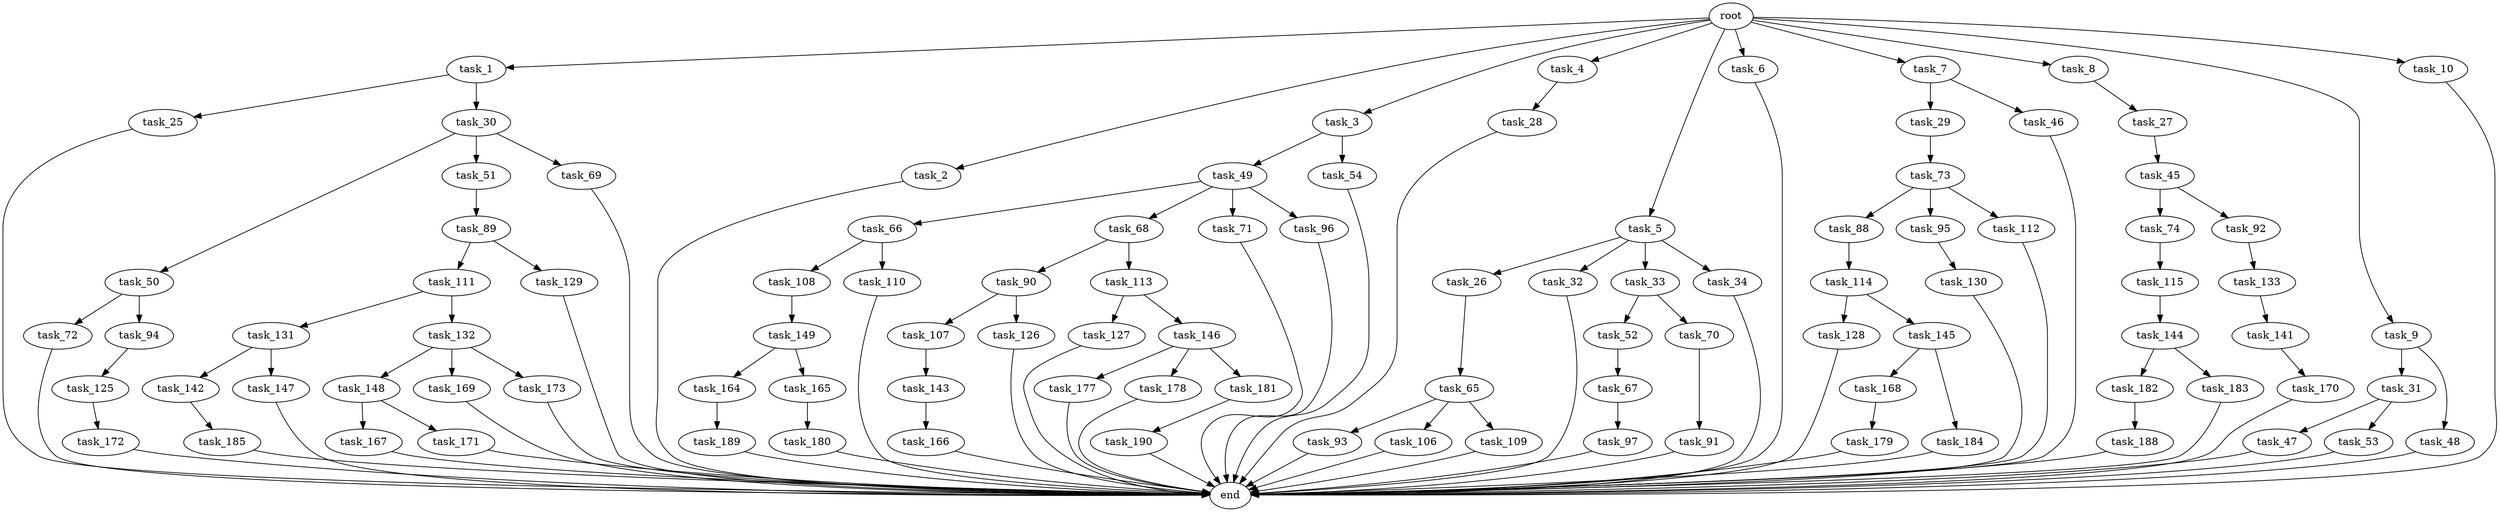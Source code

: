digraph G {
  root [size="0.000000"];
  task_1 [size="102.400000"];
  task_2 [size="102.400000"];
  task_3 [size="102.400000"];
  task_4 [size="102.400000"];
  task_5 [size="102.400000"];
  task_6 [size="102.400000"];
  task_7 [size="102.400000"];
  task_8 [size="102.400000"];
  task_9 [size="102.400000"];
  task_10 [size="102.400000"];
  task_25 [size="85899345920.000000"];
  task_26 [size="54975581388.800003"];
  task_27 [size="85899345920.000000"];
  task_28 [size="7730941132.800000"];
  task_29 [size="13743895347.200001"];
  task_30 [size="85899345920.000000"];
  task_31 [size="13743895347.200001"];
  task_32 [size="54975581388.800003"];
  task_33 [size="54975581388.800003"];
  task_34 [size="54975581388.800003"];
  task_45 [size="42090679500.800003"];
  task_46 [size="13743895347.200001"];
  task_47 [size="85899345920.000000"];
  task_48 [size="13743895347.200001"];
  task_49 [size="54975581388.800003"];
  task_50 [size="69578470195.199997"];
  task_51 [size="69578470195.199997"];
  task_52 [size="13743895347.200001"];
  task_53 [size="85899345920.000000"];
  task_54 [size="54975581388.800003"];
  task_65 [size="7730941132.800000"];
  task_66 [size="69578470195.199997"];
  task_67 [size="7730941132.800000"];
  task_68 [size="69578470195.199997"];
  task_69 [size="69578470195.199997"];
  task_70 [size="13743895347.200001"];
  task_71 [size="69578470195.199997"];
  task_72 [size="85899345920.000000"];
  task_73 [size="7730941132.800000"];
  task_74 [size="30923764531.200001"];
  task_88 [size="30923764531.200001"];
  task_89 [size="85899345920.000000"];
  task_90 [size="42090679500.800003"];
  task_91 [size="85899345920.000000"];
  task_92 [size="30923764531.200001"];
  task_93 [size="85899345920.000000"];
  task_94 [size="85899345920.000000"];
  task_95 [size="30923764531.200001"];
  task_96 [size="69578470195.199997"];
  task_97 [size="30923764531.200001"];
  task_106 [size="85899345920.000000"];
  task_107 [size="7730941132.800000"];
  task_108 [size="21474836480.000000"];
  task_109 [size="85899345920.000000"];
  task_110 [size="21474836480.000000"];
  task_111 [size="85899345920.000000"];
  task_112 [size="30923764531.200001"];
  task_113 [size="42090679500.800003"];
  task_114 [size="21474836480.000000"];
  task_115 [size="13743895347.200001"];
  task_125 [size="21474836480.000000"];
  task_126 [size="7730941132.800000"];
  task_127 [size="13743895347.200001"];
  task_128 [size="3435973836.800000"];
  task_129 [size="85899345920.000000"];
  task_130 [size="21474836480.000000"];
  task_131 [size="54975581388.800003"];
  task_132 [size="54975581388.800003"];
  task_133 [size="42090679500.800003"];
  task_141 [size="7730941132.800000"];
  task_142 [size="7730941132.800000"];
  task_143 [size="54975581388.800003"];
  task_144 [size="7730941132.800000"];
  task_145 [size="3435973836.800000"];
  task_146 [size="13743895347.200001"];
  task_147 [size="7730941132.800000"];
  task_148 [size="42090679500.800003"];
  task_149 [size="30923764531.200001"];
  task_164 [size="13743895347.200001"];
  task_165 [size="13743895347.200001"];
  task_166 [size="3435973836.800000"];
  task_167 [size="69578470195.199997"];
  task_168 [size="85899345920.000000"];
  task_169 [size="42090679500.800003"];
  task_170 [size="30923764531.200001"];
  task_171 [size="69578470195.199997"];
  task_172 [size="42090679500.800003"];
  task_173 [size="42090679500.800003"];
  task_177 [size="7730941132.800000"];
  task_178 [size="7730941132.800000"];
  task_179 [size="42090679500.800003"];
  task_180 [size="3435973836.800000"];
  task_181 [size="7730941132.800000"];
  task_182 [size="3435973836.800000"];
  task_183 [size="3435973836.800000"];
  task_184 [size="85899345920.000000"];
  task_185 [size="30923764531.200001"];
  task_188 [size="42090679500.800003"];
  task_189 [size="54975581388.800003"];
  task_190 [size="42090679500.800003"];
  end [size="0.000000"];

  root -> task_1 [size="1.000000"];
  root -> task_2 [size="1.000000"];
  root -> task_3 [size="1.000000"];
  root -> task_4 [size="1.000000"];
  root -> task_5 [size="1.000000"];
  root -> task_6 [size="1.000000"];
  root -> task_7 [size="1.000000"];
  root -> task_8 [size="1.000000"];
  root -> task_9 [size="1.000000"];
  root -> task_10 [size="1.000000"];
  task_1 -> task_25 [size="838860800.000000"];
  task_1 -> task_30 [size="838860800.000000"];
  task_2 -> end [size="1.000000"];
  task_3 -> task_49 [size="536870912.000000"];
  task_3 -> task_54 [size="536870912.000000"];
  task_4 -> task_28 [size="75497472.000000"];
  task_5 -> task_26 [size="536870912.000000"];
  task_5 -> task_32 [size="536870912.000000"];
  task_5 -> task_33 [size="536870912.000000"];
  task_5 -> task_34 [size="536870912.000000"];
  task_6 -> end [size="1.000000"];
  task_7 -> task_29 [size="134217728.000000"];
  task_7 -> task_46 [size="134217728.000000"];
  task_8 -> task_27 [size="838860800.000000"];
  task_9 -> task_31 [size="134217728.000000"];
  task_9 -> task_48 [size="134217728.000000"];
  task_10 -> end [size="1.000000"];
  task_25 -> end [size="1.000000"];
  task_26 -> task_65 [size="75497472.000000"];
  task_27 -> task_45 [size="411041792.000000"];
  task_28 -> end [size="1.000000"];
  task_29 -> task_73 [size="75497472.000000"];
  task_30 -> task_50 [size="679477248.000000"];
  task_30 -> task_51 [size="679477248.000000"];
  task_30 -> task_69 [size="679477248.000000"];
  task_31 -> task_47 [size="838860800.000000"];
  task_31 -> task_53 [size="838860800.000000"];
  task_32 -> end [size="1.000000"];
  task_33 -> task_52 [size="134217728.000000"];
  task_33 -> task_70 [size="134217728.000000"];
  task_34 -> end [size="1.000000"];
  task_45 -> task_74 [size="301989888.000000"];
  task_45 -> task_92 [size="301989888.000000"];
  task_46 -> end [size="1.000000"];
  task_47 -> end [size="1.000000"];
  task_48 -> end [size="1.000000"];
  task_49 -> task_66 [size="679477248.000000"];
  task_49 -> task_68 [size="679477248.000000"];
  task_49 -> task_71 [size="679477248.000000"];
  task_49 -> task_96 [size="679477248.000000"];
  task_50 -> task_72 [size="838860800.000000"];
  task_50 -> task_94 [size="838860800.000000"];
  task_51 -> task_89 [size="838860800.000000"];
  task_52 -> task_67 [size="75497472.000000"];
  task_53 -> end [size="1.000000"];
  task_54 -> end [size="1.000000"];
  task_65 -> task_93 [size="838860800.000000"];
  task_65 -> task_106 [size="838860800.000000"];
  task_65 -> task_109 [size="838860800.000000"];
  task_66 -> task_108 [size="209715200.000000"];
  task_66 -> task_110 [size="209715200.000000"];
  task_67 -> task_97 [size="301989888.000000"];
  task_68 -> task_90 [size="411041792.000000"];
  task_68 -> task_113 [size="411041792.000000"];
  task_69 -> end [size="1.000000"];
  task_70 -> task_91 [size="838860800.000000"];
  task_71 -> end [size="1.000000"];
  task_72 -> end [size="1.000000"];
  task_73 -> task_88 [size="301989888.000000"];
  task_73 -> task_95 [size="301989888.000000"];
  task_73 -> task_112 [size="301989888.000000"];
  task_74 -> task_115 [size="134217728.000000"];
  task_88 -> task_114 [size="209715200.000000"];
  task_89 -> task_111 [size="838860800.000000"];
  task_89 -> task_129 [size="838860800.000000"];
  task_90 -> task_107 [size="75497472.000000"];
  task_90 -> task_126 [size="75497472.000000"];
  task_91 -> end [size="1.000000"];
  task_92 -> task_133 [size="411041792.000000"];
  task_93 -> end [size="1.000000"];
  task_94 -> task_125 [size="209715200.000000"];
  task_95 -> task_130 [size="209715200.000000"];
  task_96 -> end [size="1.000000"];
  task_97 -> end [size="1.000000"];
  task_106 -> end [size="1.000000"];
  task_107 -> task_143 [size="536870912.000000"];
  task_108 -> task_149 [size="301989888.000000"];
  task_109 -> end [size="1.000000"];
  task_110 -> end [size="1.000000"];
  task_111 -> task_131 [size="536870912.000000"];
  task_111 -> task_132 [size="536870912.000000"];
  task_112 -> end [size="1.000000"];
  task_113 -> task_127 [size="134217728.000000"];
  task_113 -> task_146 [size="134217728.000000"];
  task_114 -> task_128 [size="33554432.000000"];
  task_114 -> task_145 [size="33554432.000000"];
  task_115 -> task_144 [size="75497472.000000"];
  task_125 -> task_172 [size="411041792.000000"];
  task_126 -> end [size="1.000000"];
  task_127 -> end [size="1.000000"];
  task_128 -> end [size="1.000000"];
  task_129 -> end [size="1.000000"];
  task_130 -> end [size="1.000000"];
  task_131 -> task_142 [size="75497472.000000"];
  task_131 -> task_147 [size="75497472.000000"];
  task_132 -> task_148 [size="411041792.000000"];
  task_132 -> task_169 [size="411041792.000000"];
  task_132 -> task_173 [size="411041792.000000"];
  task_133 -> task_141 [size="75497472.000000"];
  task_141 -> task_170 [size="301989888.000000"];
  task_142 -> task_185 [size="301989888.000000"];
  task_143 -> task_166 [size="33554432.000000"];
  task_144 -> task_182 [size="33554432.000000"];
  task_144 -> task_183 [size="33554432.000000"];
  task_145 -> task_168 [size="838860800.000000"];
  task_145 -> task_184 [size="838860800.000000"];
  task_146 -> task_177 [size="75497472.000000"];
  task_146 -> task_178 [size="75497472.000000"];
  task_146 -> task_181 [size="75497472.000000"];
  task_147 -> end [size="1.000000"];
  task_148 -> task_167 [size="679477248.000000"];
  task_148 -> task_171 [size="679477248.000000"];
  task_149 -> task_164 [size="134217728.000000"];
  task_149 -> task_165 [size="134217728.000000"];
  task_164 -> task_189 [size="536870912.000000"];
  task_165 -> task_180 [size="33554432.000000"];
  task_166 -> end [size="1.000000"];
  task_167 -> end [size="1.000000"];
  task_168 -> task_179 [size="411041792.000000"];
  task_169 -> end [size="1.000000"];
  task_170 -> end [size="1.000000"];
  task_171 -> end [size="1.000000"];
  task_172 -> end [size="1.000000"];
  task_173 -> end [size="1.000000"];
  task_177 -> end [size="1.000000"];
  task_178 -> end [size="1.000000"];
  task_179 -> end [size="1.000000"];
  task_180 -> end [size="1.000000"];
  task_181 -> task_190 [size="411041792.000000"];
  task_182 -> task_188 [size="411041792.000000"];
  task_183 -> end [size="1.000000"];
  task_184 -> end [size="1.000000"];
  task_185 -> end [size="1.000000"];
  task_188 -> end [size="1.000000"];
  task_189 -> end [size="1.000000"];
  task_190 -> end [size="1.000000"];
}
